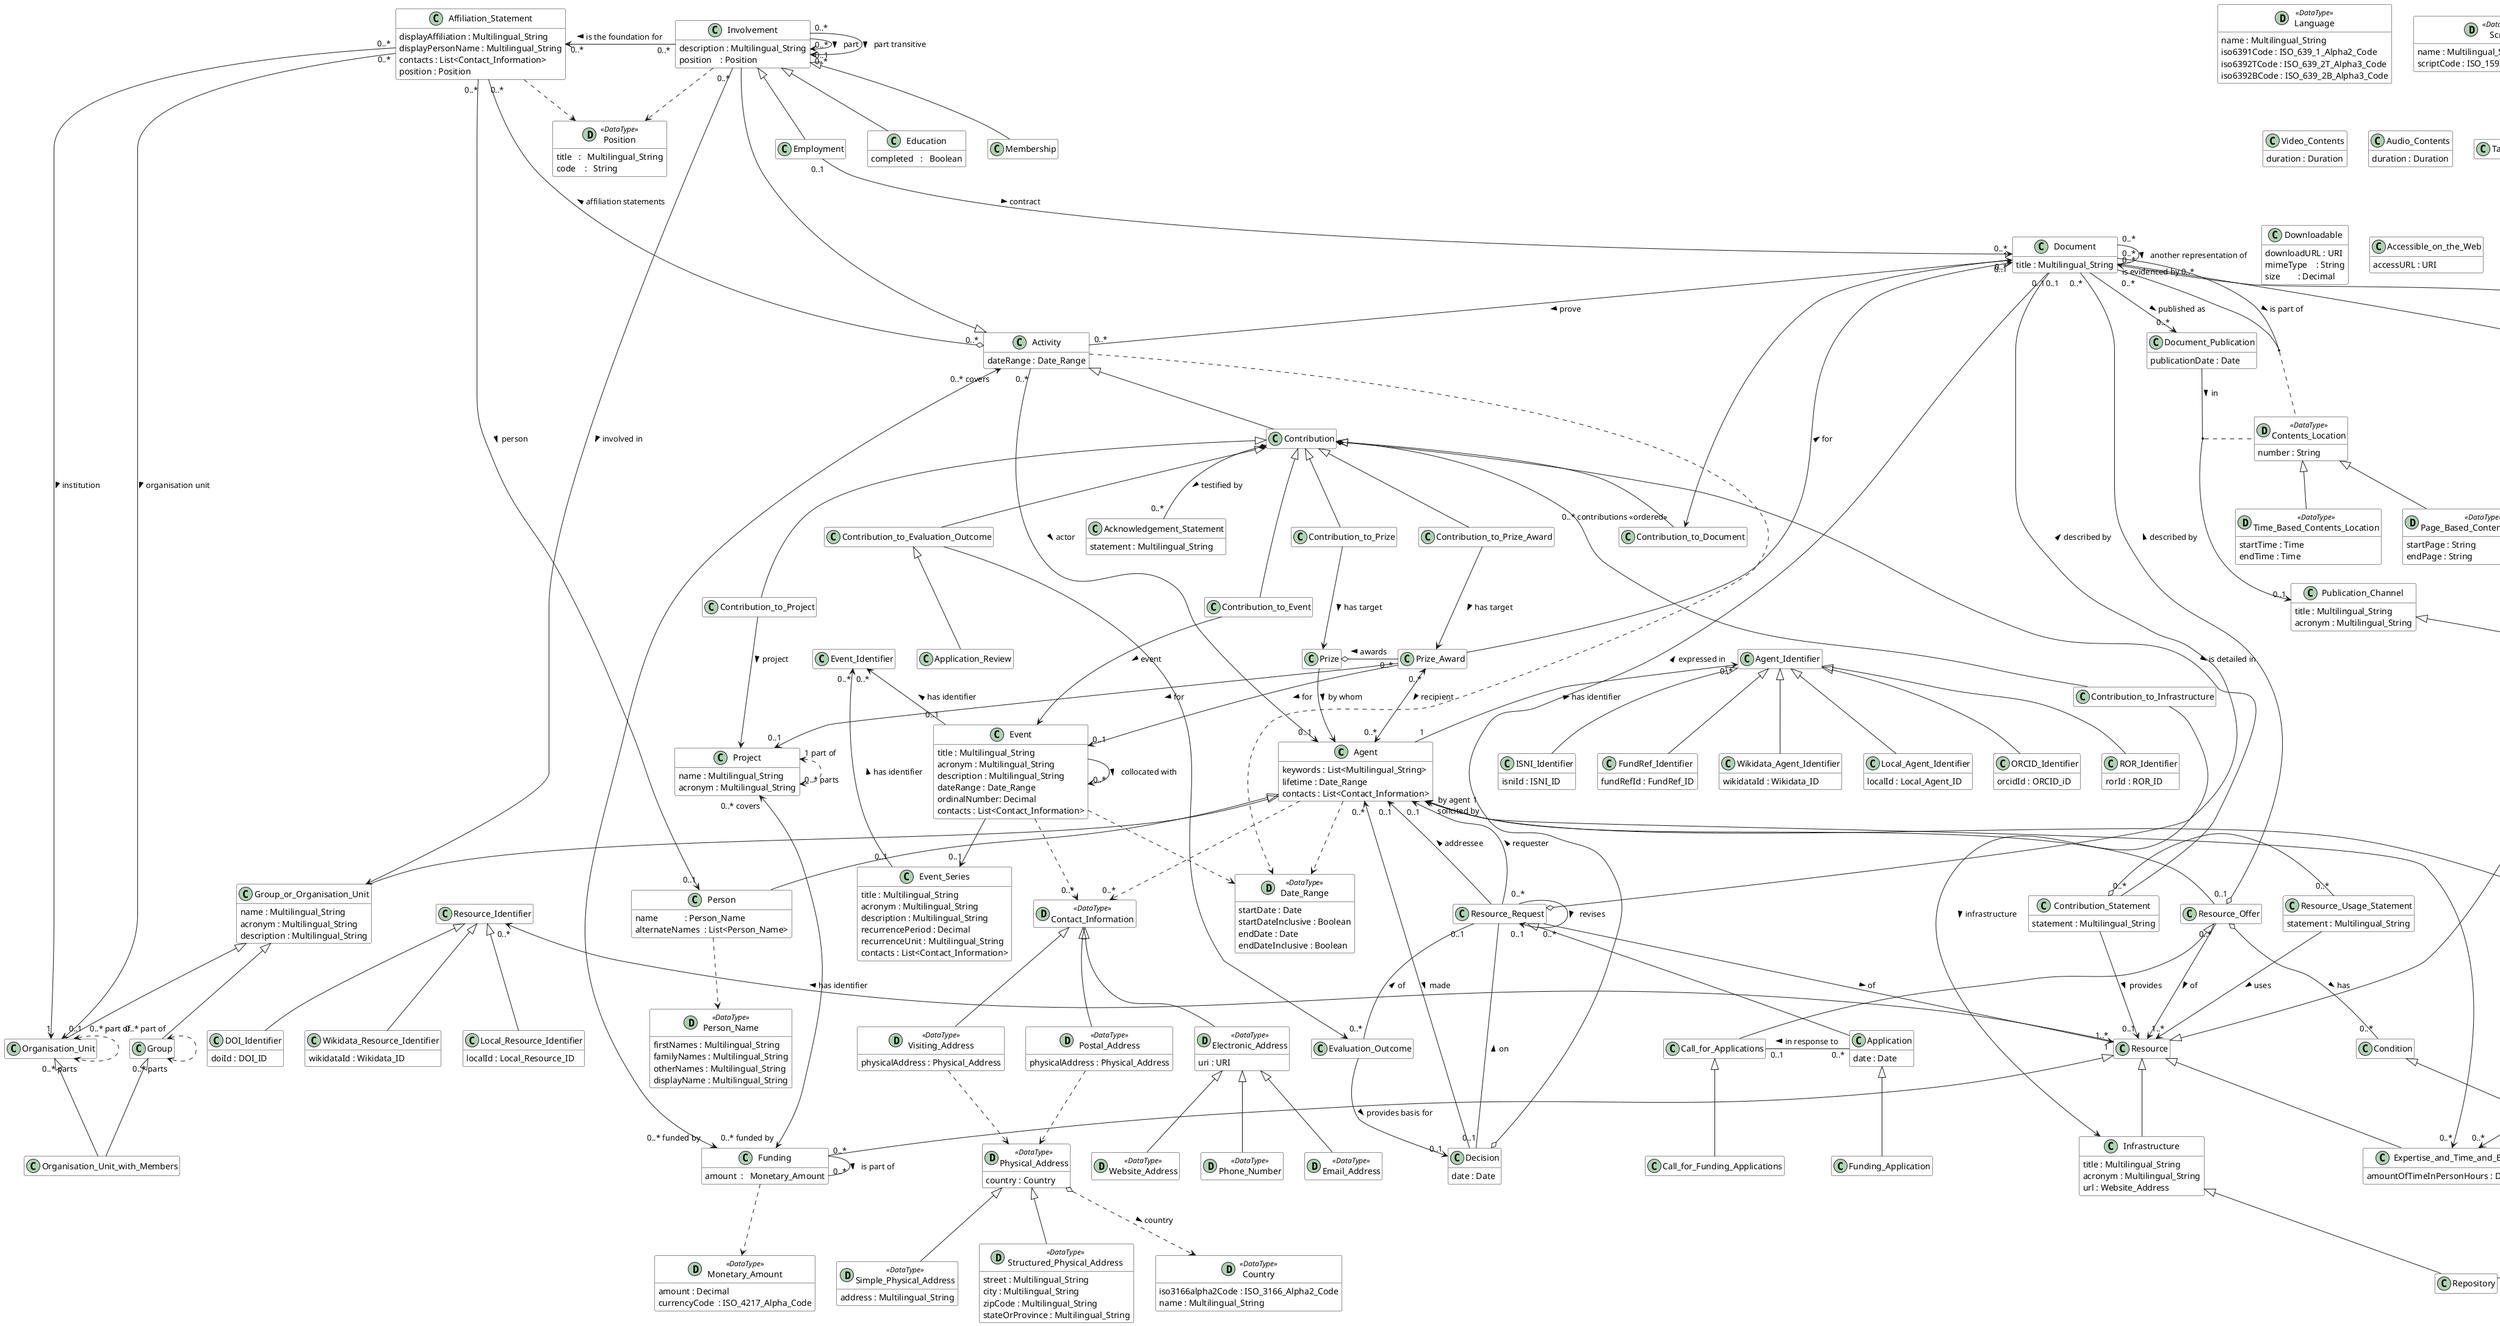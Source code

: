 @startuml
!startsub common
    !define datatype(x) class x << (D,#add0b2) DataType>> #ffffff
    hide empty members
    skinparam BoxPadding 120
!endsub

' === Agent hierarchy ===

!startsub Agent
    class "Agent" #ffffff {
        keywords : List<Multilingual_String>
    	lifetime : Date_Range
    	contacts : List<Contact_Information>
    }
    "Agent" ..> "Date_Range"
    "Agent" ..> "0..*" "Contact_Information"
!endsub

!startsub Person
    class "Person" #ffffff {
        name            : Person_Name
        alternateNames  : List<Person_Name>
    }
!endsub

!startsub Agent_Identifier
    class "Agent_Identifier" #ffffff {
    }

    "Agent_Identifier" "0..*" <-- "1" "Agent" : has identifier <
!endsub

!startsub Agent_Identifier_Hierarchy
    class "ORCID_Identifier" #ffffff {
        orcidId : ORCID_iD
    }

    "Agent_Identifier" <|-- "ORCID_Identifier"

    class "ROR_Identifier" #ffffff {
            rorId : ROR_ID
        }

    "Agent_Identifier" <|-- "ROR_Identifier"

    class "ISNI_Identifier" #ffffff {
            isniId : ISNI_ID
        }

    "Agent_Identifier" <|-- "ISNI_Identifier"

    class "FundRef_Identifier" #ffffff {
            fundRefId : FundRef_ID
        }

    "Agent_Identifier" <|-- "FundRef_Identifier"

    class "Wikidata_Agent_Identifier" #ffffff {
           wikidataId : Wikidata_ID
        }

    "Agent_Identifier" <|-- "Wikidata_Agent_Identifier"

    class "Local_Agent_Identifier" #ffffff {
           localId : Local_Agent_ID
    }

    "Agent_Identifier" <|-- "Local_Agent_Identifier"
!endsub

!startsub Person
    "Agent" <|-- "Person"
!endsub

!startsub Person
    datatype("Person_Name") {
        firstNames : Multilingual_String
        familyNames : Multilingual_String
        otherNames : Multilingual_String
        displayName : Multilingual_String
    }
!endsub

!startsub Person
    "Person" ..> "Person_Name"
!endsub

!startsub Group_or_Organisation_Unit
    class "Group_or_Organisation_Unit" #ffffff {
        name : Multilingual_String
        acronym : Multilingual_String
        description : Multilingual_String
    }
!endsub

!startsub Group_or_Organisation_Unit
	"Agent" <|-- "Group_or_Organisation_Unit"
!endsub

!startsub Group
    class "Group" #ffffff {
    }
!endsub

!startsub Group
	"Group_or_Organisation_Unit" <|-- "Group"
!endsub

!startsub Organisation_Unit
    class "Organisation_Unit" #ffffff {
    }
!endsub

!startsub Organisation_Unit
	"Group_or_Organisation_Unit" <|-- "Organisation_Unit"
!endsub

!startsub Organisation_Unit
	"Organisation_Unit" "0..* part of" <..> "0..* parts" "Organisation_Unit"
!endsub

!startsub Group
	"Group" "0..* part of" <..> "0..* parts" "Group"
!endsub

!startsub Organisation_Unit_with_Members
    class "Organisation_Unit_with_Members" #ffffff {
    }
!endsub

!startsub Organisation_Unit_with_Members
    "Group" <|-- "Organisation_Unit_with_Members"
!endsub

!startsub Organisation_Unit_with_Members
    "Organisation_Unit" <|-- "Organisation_Unit_with_Members"
!endsub

' === Activity hierarchy ===

!startsub Activity
    class "Activity" #ffffff {
  		dateRange : Date_Range
    }
!endsub

!startsub Involvement
    class "Involvement" #ffffff {
        description : Multilingual_String
        position    : Position
    }
!endsub

!startsub Involvement
   "Activity" <|-d- "Involvement"
!endsub

!startsub Employment
    class "Employment" #ffffff {
    }
!endsub

!startsub Employment
    "Involvement" <|-d- "Employment"
!endsub

!startsub Education
    class "Education" #ffffff {
        completed   :   Boolean
    }
!endsub

!startsub Education
    "Involvement" <|-d- "Education"
!endsub

!startsub Membership
    class "Membership" #ffffff {
    }
!endsub

!startsub Membership
    "Involvement" <|-d- "Membership"
!endsub

!startsub Contribution
    class "Contribution" #ffffff {
    }
!endsub

!startsub Contribution
    "Activity" <|-d- "Contribution"
!endsub

!startsub Contribution_to_Project
    class "Contribution_to_Project" #ffffff {
    }
!endsub

!startsub Contribution_to_Project
    "Contribution" <|-d- "Contribution_to_Project"
!endsub

!startsub Contribution_to_Document
    class "Contribution_to_Document" #ffffff {
    }
!endsub

!startsub Contribution_to_Document
    "Contribution" <|-d- "Contribution_to_Document"
!endsub

!startsub Contribution_to_Event
    class "Contribution_to_Event" #ffffff {
    }
!endsub

!startsub Contribution_to_Event
    "Contribution" <|-d- "Contribution_to_Event"
!endsub

!startsub Contribution_to_Infrastructure
    class "Contribution_to_Infrastructure" #ffffff {
    }
!endsub

!startsub Contribution_to_Infrastructure
    "Contribution" <|-d- "Contribution_to_Infrastructure"
!endsub

!startsub Contribution_to_Prize
    class "Contribution_to_Prize" #ffffff {
    }
!endsub

!startsub Contribution_to_Prize
    "Contribution" <|-d- "Contribution_to_Prize"
!endsub

!startsub Contribution_to_Prize_Award
    class "Contribution_to_Prize_Award" #ffffff {
    }
!endsub

!startsub Contribution_to_Prize_Award
    "Contribution" <|-d- "Contribution_to_Prize_Award"
!endsub


!startsub Activity
	"Document" "0..*" -- "0..*" "Activity" : prove >
!endsub

' === Agent - Activity links ===

!startsub Activity
    "Activity" "0..*" --> "0..1" "Agent" : actor >
!endsub

!startsub Involvement
	"Involvement" "0..*" --> "Group_or_Organisation_Unit" : involved in >
!endsub

' === Resource hierarchy ===

!startsub Resource
    class "Resource" #ffffff {
    }
!endsub

!startsub Funding
    class "Funding" #ffffff {
        amount  :   Monetary_Amount
    }
!endsub

!startsub Funding
    datatype("Monetary_Amount") {
        amount : Decimal
        currencyCode  : ISO_4217_Alpha_Code
    }
!endsub

!startsub Funding
    "Funding" ..> "Monetary_Amount"
!endsub

!startsub Funding
     "Resource" <|-- "Funding"
!endsub

!startsub Infrastructure
    class "Infrastructure" #ffffff {
        title : Multilingual_String
        acronym : Multilingual_String
        url : Website_Address
    }

    "Resource" <|-- "Infrastructure"

!endsub

!startsub Contribution_to_Infrastructure
    "Contribution_to_Infrastructure" --> "Infrastructure" : infrastructure >
!endsub

!startsub Document_isa_Resource
	"Resource" <|-- "Document"
!endsub

!startsub Document
    class "Document" #ffffff {
        title : Multilingual_String
    }

    "Document" "0..*" -- "0..*" "Document" : is part of >
    ("Document", "Document") .. "Contents_Location"

    "Document" "0..*" -- "0..*" "Document" : another representation of >

!endsub

!startsub Document
    datatype("Contents_Location") {
        number : String
    }

    datatype("Page_Based_Contents_Location") {
        startPage : String
        endPage : String
    }

    "Contents_Location" <|-- "Page_Based_Contents_Location"

    datatype("Time_Based_Contents_Location") {
        startTime : Time
        endTime : Time
    }

    "Contents_Location" <|-- "Time_Based_Contents_Location"

!endsub

!startsub Publication_Channel
    class "Publication_Channel" #ffffff {
        title : Multilingual_String
        acronym : Multilingual_String
    }

    "Document" --> "0..*" "Document_Publication" : published as >

    class "Document_Publication" #ffffff {
        publicationDate : Date
    }

    "Document_Publication" --> "0..1" "Publication_Channel" : in >
    ("Document_Publication", "Publication_Channel") .. "Contents_Location"

    class "Repository" #ffffff {
    }

    "Publication_Channel" <|-- "Repository"

    "Infrastructure" <|-- "Repository"

!endsub

!startsub Funding
     "Funding" "0..*" -- "0..*" "Funding" : is part of >
!endsub

!startsub Resource_Identifier
    class "Resource_Identifier" #ffffff {
    }

    "Resource_Identifier" "0..*" <-- "1" "Resource" : has identifier <

    class "DOI_Identifier" #ffffff {
        doiId : DOI_ID
    }

    "Resource_Identifier" <|-- "DOI_Identifier"

    class "Wikidata_Resource_Identifier" #ffffff {
        wikidataId : Wikidata_ID
    }

    "Resource_Identifier" <|-- "Wikidata_Resource_Identifier"

    class "Local_Resource_Identifier" #ffffff {
        localId : Local_Resource_ID
    }

    "Resource_Identifier" <|-- "Local_Resource_Identifier"

!endsub

!startsub Contribution_to_Project
    "Contribution_to_Project" --> "Project" : project >
!endsub

!startsub Project
    class "Project" #ffffff {
        name : Multilingual_String
        acronym : Multilingual_String
    }
!endsub

!startsub Project
  	"Project" "1 part of" <..> "0..* parts" "Project"
!endsub

!startsub Event
    class "Event" #ffffff {
        title : Multilingual_String
        acronym : Multilingual_String
        description : Multilingual_String
        dateRange : Date_Range
        ordinalNumber: Decimal
        contacts : List<Contact_Information>
    }

    "Event" ..> "Date_Range"
    "Event" ..> "0..*" "Contact_Information"

    class "Event_Series" #ffffff {
        title : Multilingual_String
        acronym : Multilingual_String
        description : Multilingual_String
        recurrencePeriod : Decimal
        recurrenceUnit : Multilingual_String
        contacts : List<Contact_Information>
    }

    Event --> "0..1" "Event_Series"

    Event --> "0..*" "Event" : collocated with >

!endsub

!startsub Event_Identifier
    class "Event_Identifier" #ffffff {
    }

    "Event_Identifier" "0..*" <-- "0..1" "Event" : has identifier <

    "Event_Identifier" "0..*" <-- "0..1" "Event_Series" : has identifier <

!endsub

!startsub Contribution_Statement
    class "Contribution_Statement" #ffffff {
        statement : Multilingual_String
    }
!endsub

!startsub Resource_Usage_Statement
    class "Resource_Usage_Statement" #ffffff {
        statement : Multilingual_String
    }
!endsub

!startsub Physical_Address
    datatype("Physical_Address") {
        country : Country
    }

    datatype("Simple_Physical_Address") {
        address : Multilingual_String
    }

    datatype("Structured_Physical_Address") {
        street : Multilingual_String
        city : Multilingual_String
        zipCode : Multilingual_String
        stateOrProvince : Multilingual_String
    }

     "Physical_Address" <|-d- "Simple_Physical_Address"
     "Physical_Address" <|-d- "Structured_Physical_Address"

     datatype("Contact_Information") {
     }

     datatype("Postal_Address") {
          physicalAddress : Physical_Address
     }

     "Contact_Information" <|-d- "Postal_Address"
     "Postal_Address" ..> "Physical_Address"


     datatype("Visiting_Address") {
          physicalAddress : Physical_Address
     }

     "Contact_Information" <|-d- "Visiting_Address"
     "Visiting_Address" ..> "Physical_Address"

     datatype("Electronic_Address") {
          uri : URI
     }

     "Contact_Information" <|-d- "Electronic_Address"

     datatype("Email_Address") {
     }

     "Electronic_Address" <|-d- "Email_Address"

     datatype("Website_Address") {
     }

     "Electronic_Address" <|-d- "Website_Address"

     datatype("Phone_Number") {
     }

     "Electronic_Address" <|-d- "Phone_Number"


!endsub

!startsub Country
    datatype("Country") {
         iso3166alpha2Code : ISO_3166_Alpha2_Code
         name : Multilingual_String
    }
!endsub

!startsub Physical_Address
    "Physical_Address" o..> "Country" : country >
!endsub

!startsub Affiliation_Statement
    class "Affiliation_Statement" #ffffff {
        displayAffiliation : Multilingual_String
        displayPersonName : Multilingual_String
        contacts : List<Contact_Information>
        position : Position
    }
!endsub

!startsub Application
    class "Application" #ffffff {
        date : Date
    }
!endsub

!startsub Decision
    class "Decision" #ffffff {
        date : Date
    }
!endsub

!startsub Funding_Application
    class "Funding_Application" #ffffff {
    }
!endsub

!startsub Funding_Application
    "Application" <|-- "Funding_Application"
!endsub

!startsub Call_for_Applications
    class "Call_for_Applications" #ffffff {
    }
!endsub

!startsub Call_for_Funding_Applications
    class "Call_for_Funding_Applications" #ffffff {
    }
!endsub

!startsub Evaluation_Outcome
	class "Evaluation_Outcome" #ffffff {
	}
!endsub

!startsub Contribution_to_Evaluation_Outcome
	class "Contribution_to_Evaluation_Outcome" #ffffff {
	}
!endsub

!startsub Application_Review
	class "Application_Review" #ffffff {
	}
!endsub

!startsub Prize
	class "Prize" #ffffff {
	}
!endsub

!startsub Prize_Award
	class "Prize_Award" #ffffff {
	}
!endsub

!startsub Resource_Request
    "Resource_Request" -u-> "0..1" "Agent" : requester >
!endsub

!startsub Resource_Request
    "Resource_Request" -u-> "0..1" "Agent" : addressee >
!endsub

!startsub Resource_Offer
	"Resource_Offer" -u-> "solicited by" "Agent"
!endsub

!startsub Evaluation_Outcome
    "Resource_Request" "0..1" -- "0..*" "Evaluation_Outcome" : of <
!endsub

!startsub Call_for_Applications
    "Application" "0..*" -l- "0..1" "Call_for_Applications" : in response to >
!endsub

!startsub Resource_Request
    "Resource_Request" o-- "0..1" "Document" : described by >
!endsub

!startsub Decision
    "Resource_Request" -r- "0..1" "Decision" : on <
!endsub

!startsub Decision
    "Decision" o-- "0..1" "Document" : expressed in >
!endsub

!startsub Call_for_Funding_Applications
    "Call_for_Applications" <|-- "Call_for_Funding_Applications"
!endsub

!startsub Decision
    "Decision" -u-> "0..*" "Agent" : made <
!endsub

!startsub Evaluation_Outcome
    "Evaluation_Outcome" -d-> "0..1" "Decision" : provides basis for >
!endsub

!startsub Contribution_to_Evaluation_Outcome
    "Contribution" <|-- "Contribution_to_Evaluation_Outcome"
!endsub

!startsub Application_Review
    "Contribution_to_Evaluation_Outcome" <|-- "Application_Review"
!endsub

!startsub Contribution_to_Evaluation_Outcome
    "Contribution_to_Evaluation_Outcome" --> "Evaluation_Outcome"
!endsub

!startsub Affiliation_Statement
    "Activity" "0..*" o-- "0..*" "Affiliation_Statement" : affiliation statements >
    "Affiliation_Statement" "0..*" --> "1" "Organisation_Unit" : institution >
    "Affiliation_Statement" "0..*" --> "0..1" "Organisation_Unit" : organisation unit >
    "Affiliation_Statement" "0..*" --> "0..1" "Person" : person >
!endsub

!startsub Contribution_Statement
    "Contribution" *-- "0..*" "Contribution_Statement" : is detailed in >
!endsub

!startsub Contribution_to_Document
    "Contribution_to_Document" "0..* contributions <<ordered>>" <--> "1" "Document"
!endsub

!startsub Contribution_to_Event
    "Contribution_to_Event" --> "Event" : event >
!endsub

!startsub Contribution_to_Prize
    "Contribution_to_Prize" --> "Prize" : has target >
!endsub

!startsub Contribution_to_Prize_Award
    "Contribution_to_Prize_Award" --> "Prize_Award" : has target >
!endsub

!startsub Contribution
     "Contribution_Statement" --> "0..1" "Resource" : provides >
!endsub

!startsub Resource_Usage_Statement
     "Resource_Usage_Statement" --> "Resource" : uses >
!endsub

!startsub Resource_Usage_Statement
     "Contribution_Statement" o-l- "0..*" "Resource_Usage_Statement"
!endsub

!startsub Prize_Award
	"Prize_Award" "0..*" -l-o "Prize" : awards >
!endsub

!startsub Prize_Award
	"Prize_Award" "0..*" <--> "0..*" "Agent" : recipient >
!endsub

!startsub Prize_Award
	"Prize" --> "Agent" : by whom >
!endsub

!startsub Prize_Award
	"Prize_Award" --> "0..1" "Document" : for >
!endsub

!startsub Prize_Award
	"Prize_Award" --> "0..1" "Project" : for >
!endsub

!startsub Prize_Award
	"Prize_Award" --> "0..1" "Event" : for >
!endsub

!startsub Resource_Offer
	class "Resource_Offer" #ffffff {
	}
!endsub

!startsub Resource_Offer
	"Resource_Offer" "0..*" --> "1..*" "Resource" : of >
!endsub

!startsub Call_for_Applications
	"Resource_Offer" <|-- "Call_for_Applications"
!endsub

!startsub Condition
	class "Condition" #ffffff {
	}
!endsub

!startsub Resource_Offer
	"Resource_Offer" o-- "0..*" "Condition" : has >
!endsub

!startsub Resource_Request
	class "Resource_Request" #ffffff {
	}
!endsub

!startsub Application
	"Resource_Request" <|-- "Application"
!endsub

!startsub Resource_Offer
	"Resource_Offer" "0..1" o-- "0..*" "Document" : described by >
!endsub

!startsub Resource_Request
	"Resource_Request" "0..*" --> "0..1" "Resource_Request" : revises >
!endsub

!startsub Resource_Request
	"Resource_Request" "0..*" --> "1..*" "Resource" : of >
!endsub

!startsub Expertise_and_Skills
	class "Expertise_and_Skills" #ffffff {
	}
!endsub

!startsub Expertise_and_Skills_Possession
	class "Expertise_and_Skills_Possession" #ffffff {
	}
!endsub

!startsub Expertise_and_Skills_Condition
	class "Expertise_and_Skills_Condition" #ffffff {
	}
!endsub

!startsub Expertise_and_Skills_Possession
	"Expertise_and_Skills" <-- "0..*" "Expertise_and_Skills_Possession"
!endsub

!startsub Expertise_and_Skills_Possession
	"Agent" <-- "0..*" "Expertise_and_Skills_Possession"
!endsub

!startsub Expertise_and_Skills_Possession
	"Document" "is evidenced by 0..*" <--> "provides evidence of 0..*" "Expertise_and_Skills_Possession"
!endsub

!startsub Expertise_and_Skills_Condition
	"Expertise_and_Skills" <-- "0..*" "Expertise_and_Skills_Condition"
!endsub

!startsub Expertise_and_Skills_Condition
	"Condition" <|-- "Expertise_and_Skills_Condition"
!endsub

!startsub Expertise_and_Time_and_Effort
	class "Expertise_and_Time_and_Effort" #ffffff {
	  amountOfTimeInPersonHours : Decimal
	}
!endsub

!startsub Expertise_and_Time_and_Effort
	"Resource" <|-- "Expertise_and_Time_and_Effort"
!endsub

!startsub Expertise_and_Time_and_Effort
	"Agent" "by agent 1" <--> "0..*" "Expertise_and_Time_and_Effort"
!endsub

!startsub Expertise_and_Time_and_Effort
	"Expertise_and_Skills" "uses expertise and skills 0..*" <--> "0..*" "Expertise_and_Time_and_Effort"
!endsub

!startsub Position
    datatype("Position") {
        title   :   Multilingual_String
        code    :   String
	}
!endsub

!startsub Position
	"Affiliation_Statement" ..> "Position"
!endsub

!startsub Position
	"Employment" "0..1" --> "0..*" "Document" : contract >
!endsub

!startsub Position
	"Involvement" ..> "Position"
!endsub

!startsub Involvement
	"Involvement" "0..*" -l-> "0..*" "Affiliation_Statement" : is the foundation for >
!endsub

!startsub Involvement
	"Involvement" "0..*" --> "0..1" "Involvement" : part >
!endsub

!startsub Involvement
	"Involvement" "0..*" --> "0..*" "Involvement" : part transitive >
!endsub

!startsub Date_Range
    datatype("Date_Range") {
        startDate : Date
        startDateInclusive : Boolean
        endDate : Date
        endDateInclusive : Boolean
	}
!endsub

!startsub Activity
	"Activity" ..> "Date_Range"
!endsub

!startsub Funding
    "Activity" "0..* covers" <---> "0..* funded by" "Funding"
    "Project" "0..* covers" <---> "0..* funded by" "Funding"
!endsub

!startsub Language
    datatype("Language") {
        name : Multilingual_String
        iso6391Code : ISO_639_1_Alpha2_Code
        iso6392TCode : ISO_639_2T_Alpha3_Code
        iso6392BCode : ISO_639_2B_Alpha3_Code
	}
!endsub

!startsub Script
    datatype("Script") {
        name : Multilingual_String
        scriptCode : ISO_15924_Alpha4_Code
	}
!endsub

!startsub Acknowledgement_Statement
    class "Acknowledgement_Statement" #ffffff {
        statement : Multilingual_String
    }
!endsub

!startsub Acknowledgement_Statement
    "Contribution" *-- "0..*" "Acknowledgement_Statement" : testified by >
!endsub

!startsub Form
    class "Textual_Contents" #ffffff {
        numberOfPages : Decimal
        numberOfWords : Decimal
        numberOfCharacters : Decimal
    }

    class "Video_Contents" #ffffff {
        duration : Duration
    }

    class "Audio_Contents" #ffffff {
        duration : Duration
    }

    class "Tangible" #ffffff {
    }

    class "Downloadable" #ffffff {
        downloadURL : URI
        mimeType    : String
        size        : Decimal
    }

    class "Accessible_on_the_Web" #ffffff {
        accessURL : URI
    }

!endsub

@enduml
